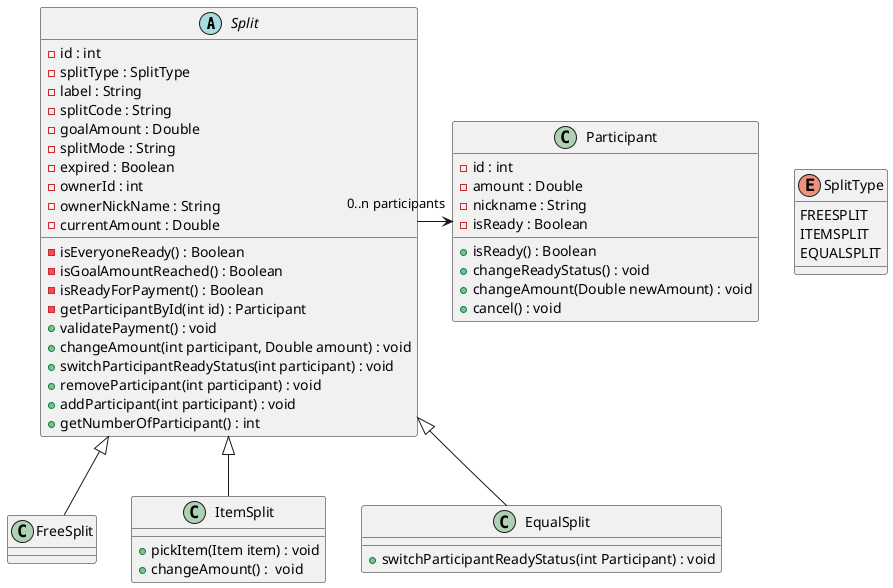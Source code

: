 @startuml

abstract class Split {
    - id : int
    - splitType : SplitType
    - label : String
    - splitCode : String
    - goalAmount : Double
    - splitMode : String
    - expired : Boolean
    - isEveryoneReady() : Boolean
    - isGoalAmountReached() : Boolean
    - isReadyForPayment() : Boolean
    - getParticipantById(int id) : Participant
    - ownerId : int
    - ownerNickName : String
    - currentAmount : Double
    + validatePayment() : void
    + changeAmount(int participant, Double amount) : void
    + switchParticipantReadyStatus(int participant) : void
    + removeParticipant(int participant) : void
    + addParticipant(int participant) : void
    + getNumberOfParticipant() : int
}

class Participant {
    - id : int
    - amount : Double
    - nickname : String
    - isReady : Boolean
    + isReady() : Boolean
    + changeReadyStatus() : void
    + changeAmount(Double newAmount) : void
    + cancel() : void
}

class FreeSplit{
}

class ItemSplit{
    + pickItem(Item item) : void
    + changeAmount() :  void
}

class EqualSplit{
    + switchParticipantReadyStatus(int Participant) : void
}

enum SplitType{
    FREESPLIT
    ITEMSPLIT
    EQUALSPLIT
}

Split -right-> "0..n participants" Participant
FreeSplit -up-|> Split
ItemSplit -up-|> Split
EqualSplit -up-|> Split

@enduml